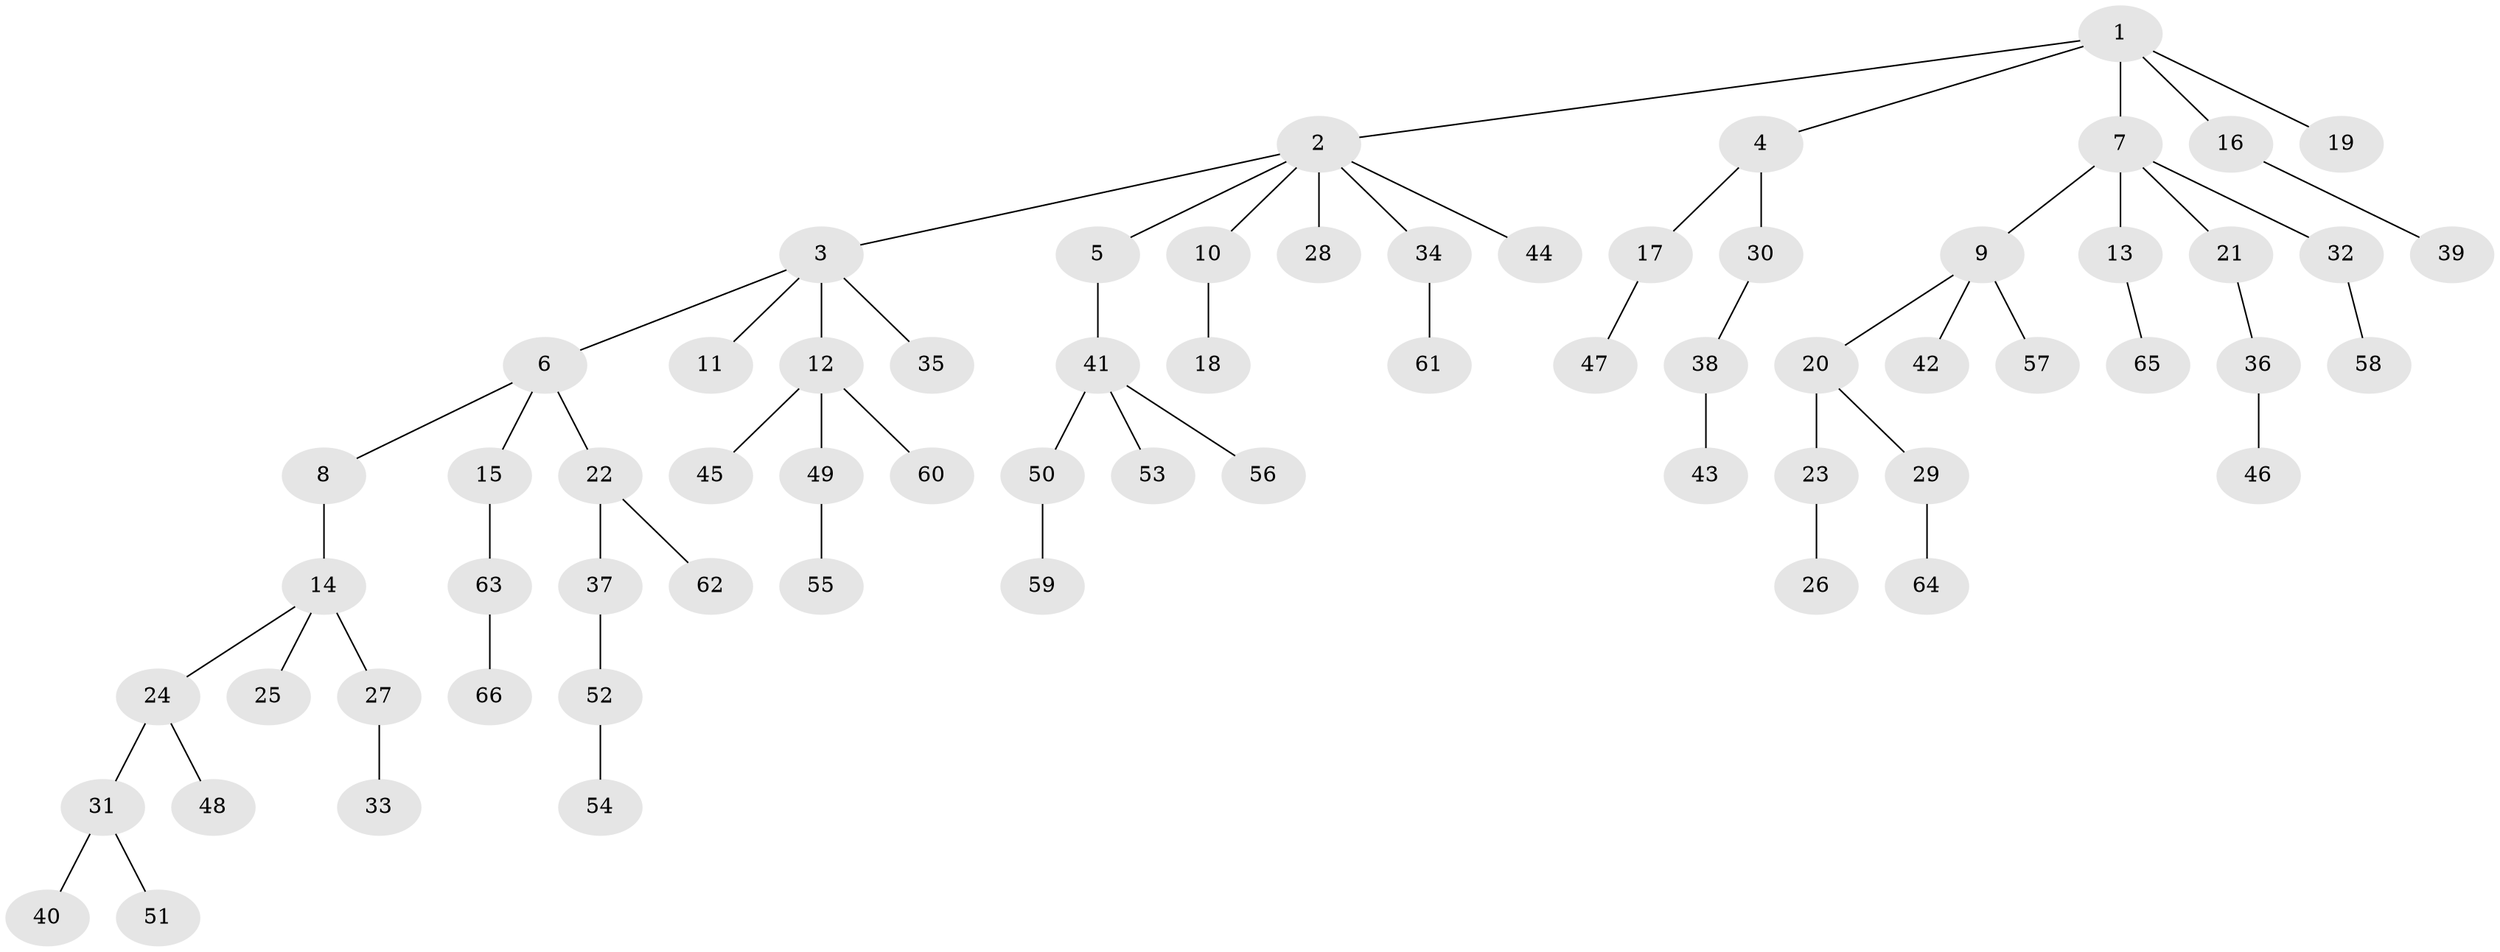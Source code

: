 // coarse degree distribution, {8: 0.024390243902439025, 10: 0.024390243902439025, 3: 0.17073170731707318, 2: 0.07317073170731707, 4: 0.04878048780487805, 1: 0.6585365853658537}
// Generated by graph-tools (version 1.1) at 2025/24/03/03/25 07:24:05]
// undirected, 66 vertices, 65 edges
graph export_dot {
graph [start="1"]
  node [color=gray90,style=filled];
  1;
  2;
  3;
  4;
  5;
  6;
  7;
  8;
  9;
  10;
  11;
  12;
  13;
  14;
  15;
  16;
  17;
  18;
  19;
  20;
  21;
  22;
  23;
  24;
  25;
  26;
  27;
  28;
  29;
  30;
  31;
  32;
  33;
  34;
  35;
  36;
  37;
  38;
  39;
  40;
  41;
  42;
  43;
  44;
  45;
  46;
  47;
  48;
  49;
  50;
  51;
  52;
  53;
  54;
  55;
  56;
  57;
  58;
  59;
  60;
  61;
  62;
  63;
  64;
  65;
  66;
  1 -- 2;
  1 -- 4;
  1 -- 7;
  1 -- 16;
  1 -- 19;
  2 -- 3;
  2 -- 5;
  2 -- 10;
  2 -- 28;
  2 -- 34;
  2 -- 44;
  3 -- 6;
  3 -- 11;
  3 -- 12;
  3 -- 35;
  4 -- 17;
  4 -- 30;
  5 -- 41;
  6 -- 8;
  6 -- 15;
  6 -- 22;
  7 -- 9;
  7 -- 13;
  7 -- 21;
  7 -- 32;
  8 -- 14;
  9 -- 20;
  9 -- 42;
  9 -- 57;
  10 -- 18;
  12 -- 45;
  12 -- 49;
  12 -- 60;
  13 -- 65;
  14 -- 24;
  14 -- 25;
  14 -- 27;
  15 -- 63;
  16 -- 39;
  17 -- 47;
  20 -- 23;
  20 -- 29;
  21 -- 36;
  22 -- 37;
  22 -- 62;
  23 -- 26;
  24 -- 31;
  24 -- 48;
  27 -- 33;
  29 -- 64;
  30 -- 38;
  31 -- 40;
  31 -- 51;
  32 -- 58;
  34 -- 61;
  36 -- 46;
  37 -- 52;
  38 -- 43;
  41 -- 50;
  41 -- 53;
  41 -- 56;
  49 -- 55;
  50 -- 59;
  52 -- 54;
  63 -- 66;
}
